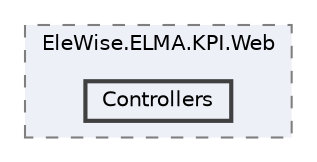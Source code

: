 digraph "Web/Modules/EleWise.ELMA.KPI.Web/Controllers"
{
 // LATEX_PDF_SIZE
  bgcolor="transparent";
  edge [fontname=Helvetica,fontsize=10,labelfontname=Helvetica,labelfontsize=10];
  node [fontname=Helvetica,fontsize=10,shape=box,height=0.2,width=0.4];
  compound=true
  subgraph clusterdir_b8a3bbf1f972276162a9e7650d9a3def {
    graph [ bgcolor="#edf0f7", pencolor="grey50", label="EleWise.ELMA.KPI.Web", fontname=Helvetica,fontsize=10 style="filled,dashed", URL="dir_b8a3bbf1f972276162a9e7650d9a3def.html",tooltip=""]
  dir_d6e5b7d6a2de57ffaeb8a78baba70f96 [label="Controllers", fillcolor="#edf0f7", color="grey25", style="filled,bold", URL="dir_d6e5b7d6a2de57ffaeb8a78baba70f96.html",tooltip=""];
  }
}
